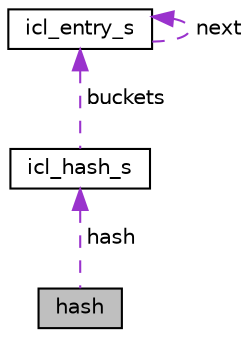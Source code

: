 digraph "hash"
{
  edge [fontname="Helvetica",fontsize="10",labelfontname="Helvetica",labelfontsize="10"];
  node [fontname="Helvetica",fontsize="10",shape=record];
  Node1 [label="hash",height=0.2,width=0.4,color="black", fillcolor="grey75", style="filled", fontcolor="black"];
  Node2 -> Node1 [dir="back",color="darkorchid3",fontsize="10",style="dashed",label=" hash" ];
  Node2 [label="icl_hash_s",height=0.2,width=0.4,color="black", fillcolor="white", style="filled",URL="$structicl__hash__s.html"];
  Node3 -> Node2 [dir="back",color="darkorchid3",fontsize="10",style="dashed",label=" buckets" ];
  Node3 [label="icl_entry_s",height=0.2,width=0.4,color="black", fillcolor="white", style="filled",URL="$structicl__entry__s.html"];
  Node3 -> Node3 [dir="back",color="darkorchid3",fontsize="10",style="dashed",label=" next" ];
}
